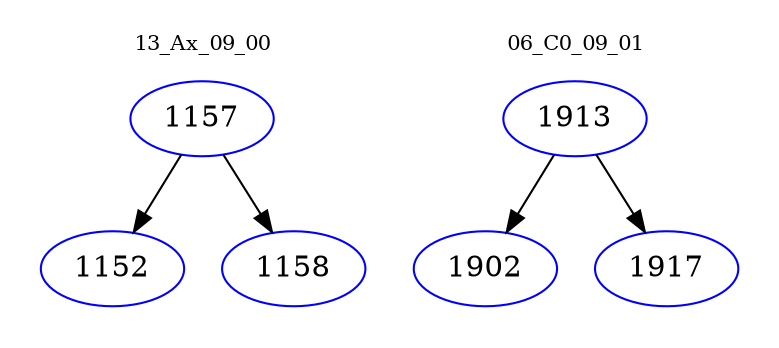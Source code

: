 digraph{
subgraph cluster_0 {
color = white
label = "13_Ax_09_00";
fontsize=10;
T0_1157 [label="1157", color="blue"]
T0_1157 -> T0_1152 [color="black"]
T0_1152 [label="1152", color="blue"]
T0_1157 -> T0_1158 [color="black"]
T0_1158 [label="1158", color="blue"]
}
subgraph cluster_1 {
color = white
label = "06_C0_09_01";
fontsize=10;
T1_1913 [label="1913", color="blue"]
T1_1913 -> T1_1902 [color="black"]
T1_1902 [label="1902", color="blue"]
T1_1913 -> T1_1917 [color="black"]
T1_1917 [label="1917", color="blue"]
}
}
